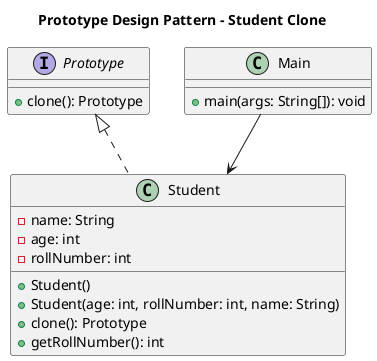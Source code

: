 @startuml Prototype

title Prototype Design Pattern - Student Clone

' Interface
interface Prototype {
    +clone(): Prototype
}

' Student class implementing Prototype
class Student {
    -name: String
    -age: int
    -rollNumber: int
    +Student()
    +Student(age: int, rollNumber: int, name: String)
    +clone(): Prototype
    +getRollNumber(): int
}

' Main class
class Main {
    +main(args: String[]): void
}

' Relationships
Prototype <|.. Student
Main --> Student

@enduml
